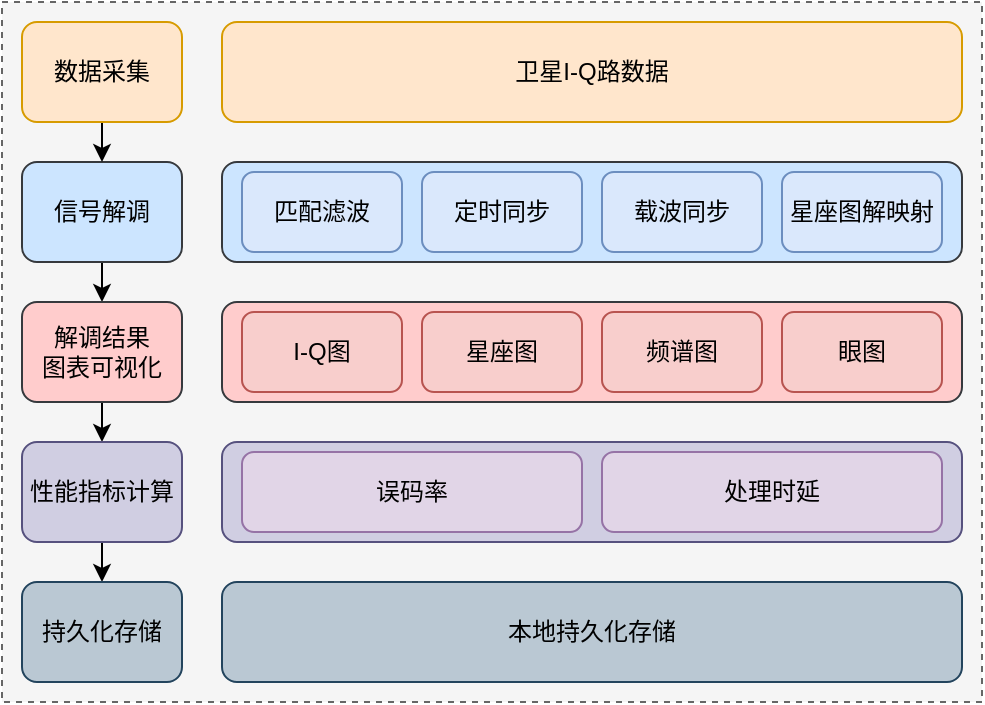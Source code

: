 <mxfile version="26.0.14">
  <diagram name="第 1 页" id="CX22Y3kVQaG3thTkfOB_">
    <mxGraphModel dx="1026" dy="650" grid="1" gridSize="10" guides="1" tooltips="1" connect="1" arrows="1" fold="1" page="1" pageScale="1" pageWidth="827" pageHeight="1169" math="0" shadow="0">
      <root>
        <mxCell id="0" />
        <mxCell id="1" parent="0" />
        <mxCell id="FbeJT2T7nRrVkqOt1vhI-31" value="" style="rounded=0;whiteSpace=wrap;html=1;fillColor=#f5f5f5;fontColor=#333333;strokeColor=#666666;dashed=1;" parent="1" vertex="1">
          <mxGeometry x="170" y="310" width="490" height="350" as="geometry" />
        </mxCell>
        <mxCell id="FbeJT2T7nRrVkqOt1vhI-26" value="" style="rounded=1;whiteSpace=wrap;html=1;fillColor=#d0cee2;strokeColor=#56517e;" parent="1" vertex="1">
          <mxGeometry x="280" y="530" width="370" height="50" as="geometry" />
        </mxCell>
        <mxCell id="FbeJT2T7nRrVkqOt1vhI-25" value="" style="rounded=1;whiteSpace=wrap;html=1;fillColor=#ffcccc;strokeColor=#36393d;" parent="1" vertex="1">
          <mxGeometry x="280" y="460" width="370" height="50" as="geometry" />
        </mxCell>
        <mxCell id="FbeJT2T7nRrVkqOt1vhI-24" value="" style="rounded=1;whiteSpace=wrap;html=1;fillColor=#cce5ff;strokeColor=#36393d;" parent="1" vertex="1">
          <mxGeometry x="280" y="390" width="370" height="50" as="geometry" />
        </mxCell>
        <mxCell id="FbeJT2T7nRrVkqOt1vhI-21" value="卫星I-Q路数据" style="rounded=1;whiteSpace=wrap;html=1;fillColor=#ffe6cc;strokeColor=#d79b00;" parent="1" vertex="1">
          <mxGeometry x="280" y="320" width="370" height="50" as="geometry" />
        </mxCell>
        <mxCell id="FbeJT2T7nRrVkqOt1vhI-2" value="匹配滤波" style="rounded=1;whiteSpace=wrap;html=1;fillColor=#dae8fc;strokeColor=#6c8ebf;" parent="1" vertex="1">
          <mxGeometry x="290" y="395" width="80" height="40" as="geometry" />
        </mxCell>
        <mxCell id="FbeJT2T7nRrVkqOt1vhI-4" value="定时同步" style="rounded=1;whiteSpace=wrap;html=1;fillColor=#dae8fc;strokeColor=#6c8ebf;" parent="1" vertex="1">
          <mxGeometry x="380" y="395" width="80" height="40" as="geometry" />
        </mxCell>
        <mxCell id="FbeJT2T7nRrVkqOt1vhI-5" value="载波同步" style="rounded=1;whiteSpace=wrap;html=1;fillColor=#dae8fc;strokeColor=#6c8ebf;" parent="1" vertex="1">
          <mxGeometry x="470" y="395" width="80" height="40" as="geometry" />
        </mxCell>
        <mxCell id="FbeJT2T7nRrVkqOt1vhI-6" value="星座图解映射" style="rounded=1;whiteSpace=wrap;html=1;fillColor=#dae8fc;strokeColor=#6c8ebf;" parent="1" vertex="1">
          <mxGeometry x="560" y="395" width="80" height="40" as="geometry" />
        </mxCell>
        <mxCell id="FbeJT2T7nRrVkqOt1vhI-8" value="I-Q图" style="rounded=1;whiteSpace=wrap;html=1;fillColor=#f8cecc;strokeColor=#b85450;" parent="1" vertex="1">
          <mxGeometry x="290" y="465" width="80" height="40" as="geometry" />
        </mxCell>
        <mxCell id="FbeJT2T7nRrVkqOt1vhI-9" value="星座图" style="rounded=1;whiteSpace=wrap;html=1;fillColor=#f8cecc;strokeColor=#b85450;" parent="1" vertex="1">
          <mxGeometry x="380" y="465" width="80" height="40" as="geometry" />
        </mxCell>
        <mxCell id="FbeJT2T7nRrVkqOt1vhI-10" value="频谱图" style="rounded=1;whiteSpace=wrap;html=1;fillColor=#f8cecc;strokeColor=#b85450;" parent="1" vertex="1">
          <mxGeometry x="470" y="465" width="80" height="40" as="geometry" />
        </mxCell>
        <mxCell id="FbeJT2T7nRrVkqOt1vhI-11" value="眼图" style="rounded=1;whiteSpace=wrap;html=1;fillColor=#f8cecc;strokeColor=#b85450;" parent="1" vertex="1">
          <mxGeometry x="560" y="465" width="80" height="40" as="geometry" />
        </mxCell>
        <mxCell id="FbeJT2T7nRrVkqOt1vhI-36" style="edgeStyle=orthogonalEdgeStyle;rounded=0;orthogonalLoop=1;jettySize=auto;html=1;exitX=0.5;exitY=1;exitDx=0;exitDy=0;entryX=0.5;entryY=0;entryDx=0;entryDy=0;" parent="1" source="FbeJT2T7nRrVkqOt1vhI-15" target="FbeJT2T7nRrVkqOt1vhI-16" edge="1">
          <mxGeometry relative="1" as="geometry" />
        </mxCell>
        <mxCell id="FbeJT2T7nRrVkqOt1vhI-15" value="信号解调" style="rounded=1;whiteSpace=wrap;html=1;fillColor=#cce5ff;strokeColor=#36393d;" parent="1" vertex="1">
          <mxGeometry x="180" y="390" width="80" height="50" as="geometry" />
        </mxCell>
        <mxCell id="FbeJT2T7nRrVkqOt1vhI-37" style="edgeStyle=orthogonalEdgeStyle;rounded=0;orthogonalLoop=1;jettySize=auto;html=1;exitX=0.5;exitY=1;exitDx=0;exitDy=0;entryX=0.5;entryY=0;entryDx=0;entryDy=0;" parent="1" source="FbeJT2T7nRrVkqOt1vhI-16" target="FbeJT2T7nRrVkqOt1vhI-17" edge="1">
          <mxGeometry relative="1" as="geometry" />
        </mxCell>
        <mxCell id="FbeJT2T7nRrVkqOt1vhI-16" value="解调结果&lt;div&gt;图表可视化&lt;/div&gt;" style="rounded=1;whiteSpace=wrap;html=1;fillColor=#ffcccc;strokeColor=#36393d;" parent="1" vertex="1">
          <mxGeometry x="180" y="460" width="80" height="50" as="geometry" />
        </mxCell>
        <mxCell id="FbeJT2T7nRrVkqOt1vhI-38" style="edgeStyle=orthogonalEdgeStyle;rounded=0;orthogonalLoop=1;jettySize=auto;html=1;exitX=0.5;exitY=1;exitDx=0;exitDy=0;entryX=0.5;entryY=0;entryDx=0;entryDy=0;" parent="1" source="FbeJT2T7nRrVkqOt1vhI-17" target="FbeJT2T7nRrVkqOt1vhI-30" edge="1">
          <mxGeometry relative="1" as="geometry" />
        </mxCell>
        <mxCell id="FbeJT2T7nRrVkqOt1vhI-17" value="性能指标计算" style="rounded=1;whiteSpace=wrap;html=1;fillColor=#d0cee2;strokeColor=#56517e;" parent="1" vertex="1">
          <mxGeometry x="180" y="530" width="80" height="50" as="geometry" />
        </mxCell>
        <mxCell id="FbeJT2T7nRrVkqOt1vhI-35" style="edgeStyle=orthogonalEdgeStyle;rounded=0;orthogonalLoop=1;jettySize=auto;html=1;exitX=0.5;exitY=1;exitDx=0;exitDy=0;entryX=0.5;entryY=0;entryDx=0;entryDy=0;" parent="1" source="FbeJT2T7nRrVkqOt1vhI-20" target="FbeJT2T7nRrVkqOt1vhI-15" edge="1">
          <mxGeometry relative="1" as="geometry" />
        </mxCell>
        <mxCell id="FbeJT2T7nRrVkqOt1vhI-20" value="数据采集" style="rounded=1;whiteSpace=wrap;html=1;fillColor=#ffe6cc;strokeColor=#d79b00;" parent="1" vertex="1">
          <mxGeometry x="180" y="320" width="80" height="50" as="geometry" />
        </mxCell>
        <mxCell id="FbeJT2T7nRrVkqOt1vhI-27" value="误码率" style="rounded=1;whiteSpace=wrap;html=1;fillColor=#e1d5e7;strokeColor=#9673a6;" parent="1" vertex="1">
          <mxGeometry x="290" y="535" width="170" height="40" as="geometry" />
        </mxCell>
        <mxCell id="FbeJT2T7nRrVkqOt1vhI-28" value="处理时延" style="rounded=1;whiteSpace=wrap;html=1;fillColor=#e1d5e7;strokeColor=#9673a6;" parent="1" vertex="1">
          <mxGeometry x="470" y="535" width="170" height="40" as="geometry" />
        </mxCell>
        <mxCell id="FbeJT2T7nRrVkqOt1vhI-29" value="本地持久化存储" style="rounded=1;whiteSpace=wrap;html=1;fillColor=#bac8d3;strokeColor=#23445d;" parent="1" vertex="1">
          <mxGeometry x="280" y="600" width="370" height="50" as="geometry" />
        </mxCell>
        <mxCell id="FbeJT2T7nRrVkqOt1vhI-30" value="持久化存储" style="rounded=1;whiteSpace=wrap;html=1;fillColor=#bac8d3;strokeColor=#23445d;" parent="1" vertex="1">
          <mxGeometry x="180" y="600" width="80" height="50" as="geometry" />
        </mxCell>
      </root>
    </mxGraphModel>
  </diagram>
</mxfile>
